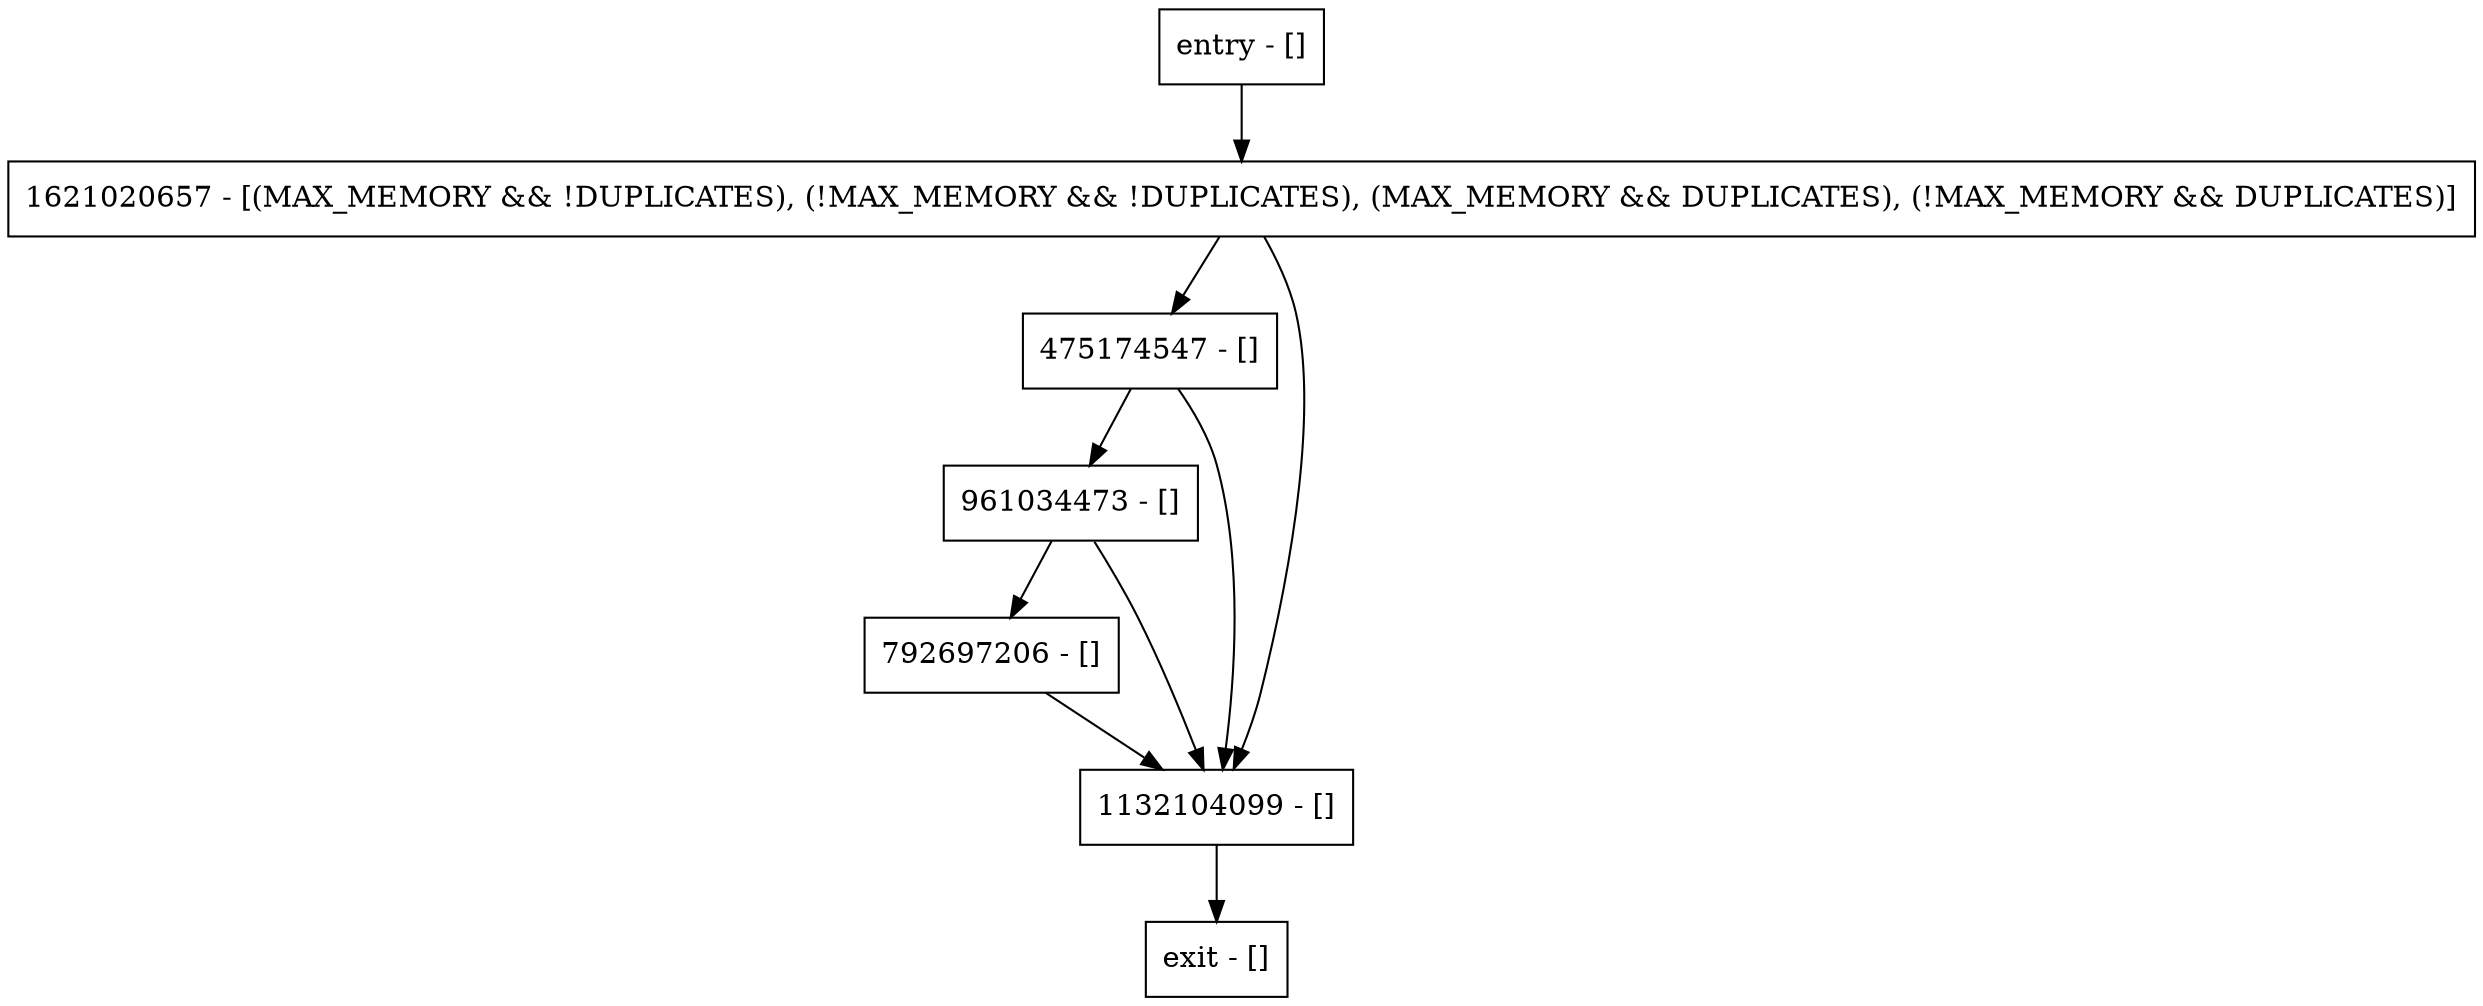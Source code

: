 digraph checkUpdatesAllowed {
node [shape=record];
entry [label="entry - []"];
exit [label="exit - []"];
475174547 [label="475174547 - []"];
1621020657 [label="1621020657 - [(MAX_MEMORY && !DUPLICATES), (!MAX_MEMORY && !DUPLICATES), (MAX_MEMORY && DUPLICATES), (!MAX_MEMORY && DUPLICATES)]"];
792697206 [label="792697206 - []"];
961034473 [label="961034473 - []"];
1132104099 [label="1132104099 - []"];
entry;
exit;
entry -> 1621020657;
475174547 -> 961034473;
475174547 -> 1132104099;
1621020657 -> 475174547;
1621020657 -> 1132104099;
792697206 -> 1132104099;
961034473 -> 792697206;
961034473 -> 1132104099;
1132104099 -> exit;
}
